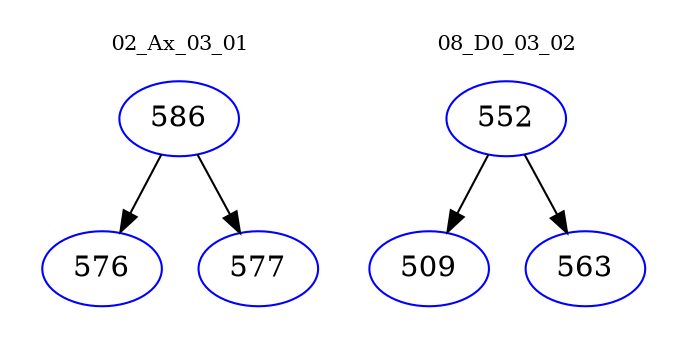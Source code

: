 digraph{
subgraph cluster_0 {
color = white
label = "02_Ax_03_01";
fontsize=10;
T0_586 [label="586", color="blue"]
T0_586 -> T0_576 [color="black"]
T0_576 [label="576", color="blue"]
T0_586 -> T0_577 [color="black"]
T0_577 [label="577", color="blue"]
}
subgraph cluster_1 {
color = white
label = "08_D0_03_02";
fontsize=10;
T1_552 [label="552", color="blue"]
T1_552 -> T1_509 [color="black"]
T1_509 [label="509", color="blue"]
T1_552 -> T1_563 [color="black"]
T1_563 [label="563", color="blue"]
}
}
